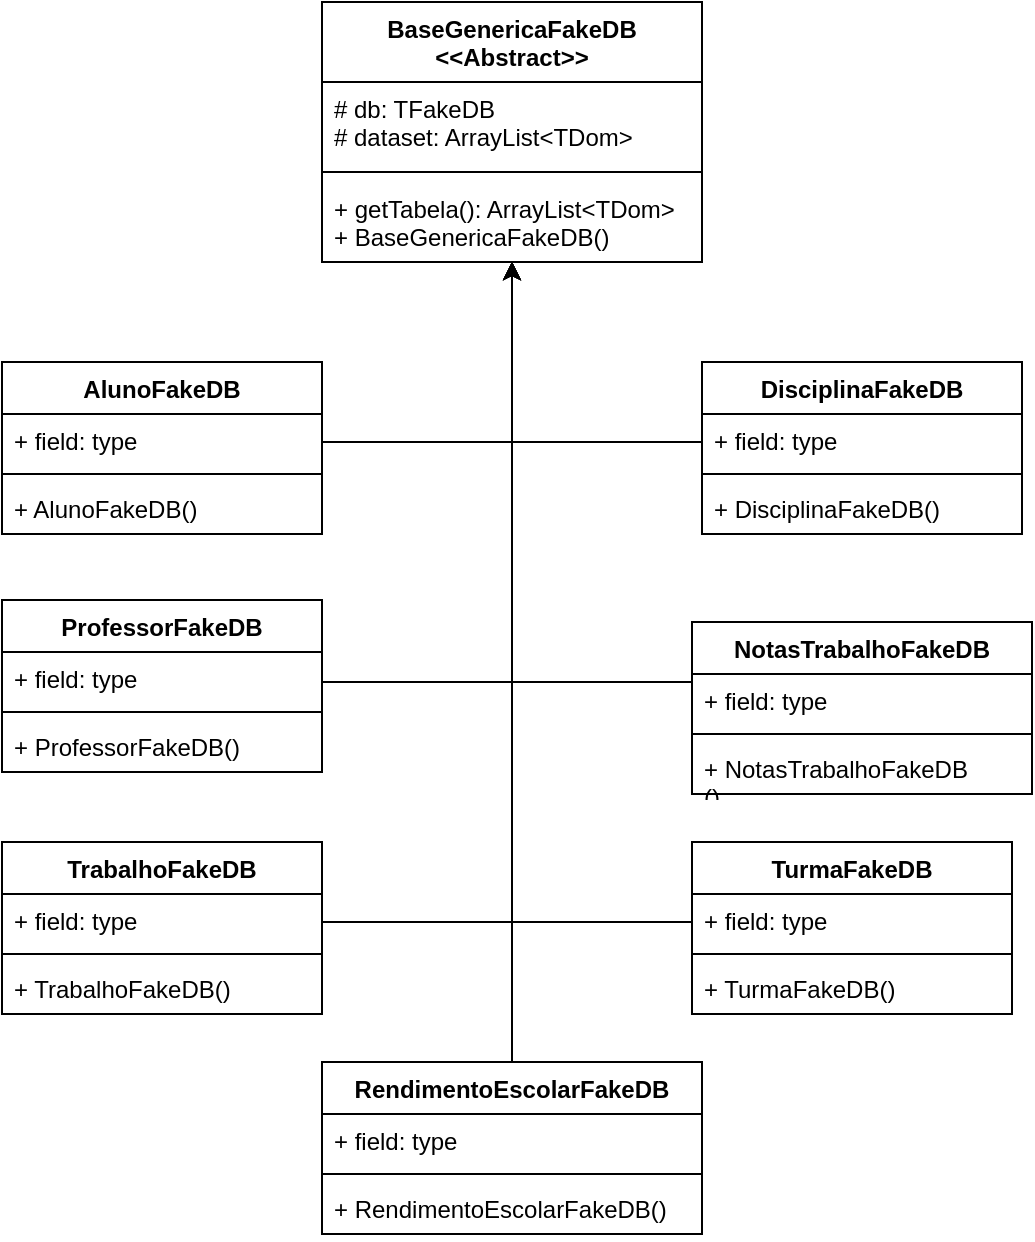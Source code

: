 <mxfile version="22.0.8" type="device">
  <diagram name="Página-1" id="2GB00iT4Wan9A1pcm2Sj">
    <mxGraphModel dx="1426" dy="751" grid="1" gridSize="10" guides="1" tooltips="1" connect="1" arrows="1" fold="1" page="1" pageScale="1" pageWidth="980" pageHeight="1390" math="0" shadow="0">
      <root>
        <mxCell id="0" />
        <mxCell id="1" parent="0" />
        <mxCell id="Z8cGdTL73N-1OXUmilTy-1" value="BaseGenericaFakeDB&lt;br&gt;&amp;lt;&amp;lt;Abstract&amp;gt;&amp;gt;" style="swimlane;fontStyle=1;align=center;verticalAlign=top;childLayout=stackLayout;horizontal=1;startSize=40;horizontalStack=0;resizeParent=1;resizeParentMax=0;resizeLast=0;collapsible=1;marginBottom=0;whiteSpace=wrap;html=1;" parent="1" vertex="1">
          <mxGeometry x="410" y="20" width="190" height="130" as="geometry" />
        </mxCell>
        <mxCell id="Z8cGdTL73N-1OXUmilTy-2" value="# db: TFakeDB&lt;br&gt;# dataset: ArrayList&amp;lt;TDom&amp;gt;" style="text;strokeColor=none;fillColor=none;align=left;verticalAlign=top;spacingLeft=4;spacingRight=4;overflow=hidden;rotatable=0;points=[[0,0.5],[1,0.5]];portConstraint=eastwest;whiteSpace=wrap;html=1;" parent="Z8cGdTL73N-1OXUmilTy-1" vertex="1">
          <mxGeometry y="40" width="190" height="40" as="geometry" />
        </mxCell>
        <mxCell id="Z8cGdTL73N-1OXUmilTy-3" value="" style="line;strokeWidth=1;fillColor=none;align=left;verticalAlign=middle;spacingTop=-1;spacingLeft=3;spacingRight=3;rotatable=0;labelPosition=right;points=[];portConstraint=eastwest;strokeColor=inherit;" parent="Z8cGdTL73N-1OXUmilTy-1" vertex="1">
          <mxGeometry y="80" width="190" height="10" as="geometry" />
        </mxCell>
        <mxCell id="Z8cGdTL73N-1OXUmilTy-4" value="+ getTabela(): ArrayList&amp;lt;TDom&amp;gt;&lt;br&gt;+ BaseGenericaFakeDB()" style="text;strokeColor=none;fillColor=none;align=left;verticalAlign=top;spacingLeft=4;spacingRight=4;overflow=hidden;rotatable=0;points=[[0,0.5],[1,0.5]];portConstraint=eastwest;whiteSpace=wrap;html=1;" parent="Z8cGdTL73N-1OXUmilTy-1" vertex="1">
          <mxGeometry y="90" width="190" height="40" as="geometry" />
        </mxCell>
        <mxCell id="Z8cGdTL73N-1OXUmilTy-5" style="edgeStyle=orthogonalEdgeStyle;rounded=0;orthogonalLoop=1;jettySize=auto;html=1;" parent="1" source="Z8cGdTL73N-1OXUmilTy-6" target="Z8cGdTL73N-1OXUmilTy-4" edge="1">
          <mxGeometry relative="1" as="geometry">
            <Array as="points">
              <mxPoint x="505" y="240" />
            </Array>
          </mxGeometry>
        </mxCell>
        <mxCell id="Z8cGdTL73N-1OXUmilTy-6" value="AlunoFakeDB" style="swimlane;fontStyle=1;align=center;verticalAlign=top;childLayout=stackLayout;horizontal=1;startSize=26;horizontalStack=0;resizeParent=1;resizeParentMax=0;resizeLast=0;collapsible=1;marginBottom=0;whiteSpace=wrap;html=1;" parent="1" vertex="1">
          <mxGeometry x="250" y="200" width="160" height="86" as="geometry" />
        </mxCell>
        <mxCell id="Z8cGdTL73N-1OXUmilTy-7" value="+ field: type" style="text;strokeColor=none;fillColor=none;align=left;verticalAlign=top;spacingLeft=4;spacingRight=4;overflow=hidden;rotatable=0;points=[[0,0.5],[1,0.5]];portConstraint=eastwest;whiteSpace=wrap;html=1;" parent="Z8cGdTL73N-1OXUmilTy-6" vertex="1">
          <mxGeometry y="26" width="160" height="26" as="geometry" />
        </mxCell>
        <mxCell id="Z8cGdTL73N-1OXUmilTy-8" value="" style="line;strokeWidth=1;fillColor=none;align=left;verticalAlign=middle;spacingTop=-1;spacingLeft=3;spacingRight=3;rotatable=0;labelPosition=right;points=[];portConstraint=eastwest;strokeColor=inherit;" parent="Z8cGdTL73N-1OXUmilTy-6" vertex="1">
          <mxGeometry y="52" width="160" height="8" as="geometry" />
        </mxCell>
        <mxCell id="Z8cGdTL73N-1OXUmilTy-9" value="+ AlunoFakeDB()" style="text;strokeColor=none;fillColor=none;align=left;verticalAlign=top;spacingLeft=4;spacingRight=4;overflow=hidden;rotatable=0;points=[[0,0.5],[1,0.5]];portConstraint=eastwest;whiteSpace=wrap;html=1;" parent="Z8cGdTL73N-1OXUmilTy-6" vertex="1">
          <mxGeometry y="60" width="160" height="26" as="geometry" />
        </mxCell>
        <mxCell id="Z8cGdTL73N-1OXUmilTy-10" value="ProfessorFakeDB" style="swimlane;fontStyle=1;align=center;verticalAlign=top;childLayout=stackLayout;horizontal=1;startSize=26;horizontalStack=0;resizeParent=1;resizeParentMax=0;resizeLast=0;collapsible=1;marginBottom=0;whiteSpace=wrap;html=1;" parent="1" vertex="1">
          <mxGeometry x="250" y="319" width="160" height="86" as="geometry" />
        </mxCell>
        <mxCell id="Z8cGdTL73N-1OXUmilTy-11" value="+ field: type" style="text;strokeColor=none;fillColor=none;align=left;verticalAlign=top;spacingLeft=4;spacingRight=4;overflow=hidden;rotatable=0;points=[[0,0.5],[1,0.5]];portConstraint=eastwest;whiteSpace=wrap;html=1;" parent="Z8cGdTL73N-1OXUmilTy-10" vertex="1">
          <mxGeometry y="26" width="160" height="26" as="geometry" />
        </mxCell>
        <mxCell id="Z8cGdTL73N-1OXUmilTy-12" value="" style="line;strokeWidth=1;fillColor=none;align=left;verticalAlign=middle;spacingTop=-1;spacingLeft=3;spacingRight=3;rotatable=0;labelPosition=right;points=[];portConstraint=eastwest;strokeColor=inherit;" parent="Z8cGdTL73N-1OXUmilTy-10" vertex="1">
          <mxGeometry y="52" width="160" height="8" as="geometry" />
        </mxCell>
        <mxCell id="Z8cGdTL73N-1OXUmilTy-13" value="+ ProfessorFakeDB()" style="text;strokeColor=none;fillColor=none;align=left;verticalAlign=top;spacingLeft=4;spacingRight=4;overflow=hidden;rotatable=0;points=[[0,0.5],[1,0.5]];portConstraint=eastwest;whiteSpace=wrap;html=1;" parent="Z8cGdTL73N-1OXUmilTy-10" vertex="1">
          <mxGeometry y="60" width="160" height="26" as="geometry" />
        </mxCell>
        <mxCell id="Z8cGdTL73N-1OXUmilTy-14" value="DisciplinaFakeDB" style="swimlane;fontStyle=1;align=center;verticalAlign=top;childLayout=stackLayout;horizontal=1;startSize=26;horizontalStack=0;resizeParent=1;resizeParentMax=0;resizeLast=0;collapsible=1;marginBottom=0;whiteSpace=wrap;html=1;" parent="1" vertex="1">
          <mxGeometry x="600" y="200" width="160" height="86" as="geometry" />
        </mxCell>
        <mxCell id="Z8cGdTL73N-1OXUmilTy-15" value="+ field: type" style="text;strokeColor=none;fillColor=none;align=left;verticalAlign=top;spacingLeft=4;spacingRight=4;overflow=hidden;rotatable=0;points=[[0,0.5],[1,0.5]];portConstraint=eastwest;whiteSpace=wrap;html=1;" parent="Z8cGdTL73N-1OXUmilTy-14" vertex="1">
          <mxGeometry y="26" width="160" height="26" as="geometry" />
        </mxCell>
        <mxCell id="Z8cGdTL73N-1OXUmilTy-16" value="" style="line;strokeWidth=1;fillColor=none;align=left;verticalAlign=middle;spacingTop=-1;spacingLeft=3;spacingRight=3;rotatable=0;labelPosition=right;points=[];portConstraint=eastwest;strokeColor=inherit;" parent="Z8cGdTL73N-1OXUmilTy-14" vertex="1">
          <mxGeometry y="52" width="160" height="8" as="geometry" />
        </mxCell>
        <mxCell id="Z8cGdTL73N-1OXUmilTy-17" value="+ DisciplinaFakeDB()" style="text;strokeColor=none;fillColor=none;align=left;verticalAlign=top;spacingLeft=4;spacingRight=4;overflow=hidden;rotatable=0;points=[[0,0.5],[1,0.5]];portConstraint=eastwest;whiteSpace=wrap;html=1;" parent="Z8cGdTL73N-1OXUmilTy-14" vertex="1">
          <mxGeometry y="60" width="160" height="26" as="geometry" />
        </mxCell>
        <mxCell id="Z8cGdTL73N-1OXUmilTy-18" style="edgeStyle=orthogonalEdgeStyle;rounded=0;orthogonalLoop=1;jettySize=auto;html=1;" parent="1" source="Z8cGdTL73N-1OXUmilTy-19" target="Z8cGdTL73N-1OXUmilTy-4" edge="1">
          <mxGeometry relative="1" as="geometry">
            <Array as="points">
              <mxPoint x="505" y="360" />
            </Array>
          </mxGeometry>
        </mxCell>
        <mxCell id="Z8cGdTL73N-1OXUmilTy-19" value="NotasTrabalhoFakeDB" style="swimlane;fontStyle=1;align=center;verticalAlign=top;childLayout=stackLayout;horizontal=1;startSize=26;horizontalStack=0;resizeParent=1;resizeParentMax=0;resizeLast=0;collapsible=1;marginBottom=0;whiteSpace=wrap;html=1;" parent="1" vertex="1">
          <mxGeometry x="595" y="330" width="170" height="86" as="geometry" />
        </mxCell>
        <mxCell id="Z8cGdTL73N-1OXUmilTy-20" value="+ field: type" style="text;strokeColor=none;fillColor=none;align=left;verticalAlign=top;spacingLeft=4;spacingRight=4;overflow=hidden;rotatable=0;points=[[0,0.5],[1,0.5]];portConstraint=eastwest;whiteSpace=wrap;html=1;" parent="Z8cGdTL73N-1OXUmilTy-19" vertex="1">
          <mxGeometry y="26" width="170" height="26" as="geometry" />
        </mxCell>
        <mxCell id="Z8cGdTL73N-1OXUmilTy-21" value="" style="line;strokeWidth=1;fillColor=none;align=left;verticalAlign=middle;spacingTop=-1;spacingLeft=3;spacingRight=3;rotatable=0;labelPosition=right;points=[];portConstraint=eastwest;strokeColor=inherit;" parent="Z8cGdTL73N-1OXUmilTy-19" vertex="1">
          <mxGeometry y="52" width="170" height="8" as="geometry" />
        </mxCell>
        <mxCell id="Z8cGdTL73N-1OXUmilTy-22" value="+ NotasTrabalhoFakeDB&lt;br&gt;()" style="text;strokeColor=none;fillColor=none;align=left;verticalAlign=top;spacingLeft=4;spacingRight=4;overflow=hidden;rotatable=0;points=[[0,0.5],[1,0.5]];portConstraint=eastwest;whiteSpace=wrap;html=1;" parent="Z8cGdTL73N-1OXUmilTy-19" vertex="1">
          <mxGeometry y="60" width="170" height="26" as="geometry" />
        </mxCell>
        <mxCell id="Z8cGdTL73N-1OXUmilTy-23" style="edgeStyle=orthogonalEdgeStyle;rounded=0;orthogonalLoop=1;jettySize=auto;html=1;" parent="1" source="Z8cGdTL73N-1OXUmilTy-24" target="Z8cGdTL73N-1OXUmilTy-4" edge="1">
          <mxGeometry relative="1" as="geometry">
            <Array as="points">
              <mxPoint x="505" y="500" />
              <mxPoint x="505" y="500" />
            </Array>
          </mxGeometry>
        </mxCell>
        <mxCell id="Z8cGdTL73N-1OXUmilTy-24" value="RendimentoEscolarFakeDB" style="swimlane;fontStyle=1;align=center;verticalAlign=top;childLayout=stackLayout;horizontal=1;startSize=26;horizontalStack=0;resizeParent=1;resizeParentMax=0;resizeLast=0;collapsible=1;marginBottom=0;whiteSpace=wrap;html=1;" parent="1" vertex="1">
          <mxGeometry x="410" y="550" width="190" height="86" as="geometry" />
        </mxCell>
        <mxCell id="Z8cGdTL73N-1OXUmilTy-25" value="+ field: type" style="text;strokeColor=none;fillColor=none;align=left;verticalAlign=top;spacingLeft=4;spacingRight=4;overflow=hidden;rotatable=0;points=[[0,0.5],[1,0.5]];portConstraint=eastwest;whiteSpace=wrap;html=1;" parent="Z8cGdTL73N-1OXUmilTy-24" vertex="1">
          <mxGeometry y="26" width="190" height="26" as="geometry" />
        </mxCell>
        <mxCell id="Z8cGdTL73N-1OXUmilTy-26" value="" style="line;strokeWidth=1;fillColor=none;align=left;verticalAlign=middle;spacingTop=-1;spacingLeft=3;spacingRight=3;rotatable=0;labelPosition=right;points=[];portConstraint=eastwest;strokeColor=inherit;" parent="Z8cGdTL73N-1OXUmilTy-24" vertex="1">
          <mxGeometry y="52" width="190" height="8" as="geometry" />
        </mxCell>
        <mxCell id="Z8cGdTL73N-1OXUmilTy-27" value="+ RendimentoEscolarFakeDB()" style="text;strokeColor=none;fillColor=none;align=left;verticalAlign=top;spacingLeft=4;spacingRight=4;overflow=hidden;rotatable=0;points=[[0,0.5],[1,0.5]];portConstraint=eastwest;whiteSpace=wrap;html=1;" parent="Z8cGdTL73N-1OXUmilTy-24" vertex="1">
          <mxGeometry y="60" width="190" height="26" as="geometry" />
        </mxCell>
        <mxCell id="Z8cGdTL73N-1OXUmilTy-28" value="" style="text;strokeColor=none;fillColor=none;align=left;verticalAlign=middle;spacingTop=-1;spacingLeft=4;spacingRight=4;rotatable=0;labelPosition=right;points=[];portConstraint=eastwest;" parent="1" vertex="1">
          <mxGeometry x="480" y="379" width="20" height="14" as="geometry" />
        </mxCell>
        <mxCell id="Z8cGdTL73N-1OXUmilTy-29" style="edgeStyle=orthogonalEdgeStyle;rounded=0;orthogonalLoop=1;jettySize=auto;html=1;" parent="1" source="Z8cGdTL73N-1OXUmilTy-30" target="Z8cGdTL73N-1OXUmilTy-4" edge="1">
          <mxGeometry relative="1" as="geometry">
            <Array as="points">
              <mxPoint x="505" y="480" />
            </Array>
          </mxGeometry>
        </mxCell>
        <mxCell id="Z8cGdTL73N-1OXUmilTy-30" value="TrabalhoFakeDB" style="swimlane;fontStyle=1;align=center;verticalAlign=top;childLayout=stackLayout;horizontal=1;startSize=26;horizontalStack=0;resizeParent=1;resizeParentMax=0;resizeLast=0;collapsible=1;marginBottom=0;whiteSpace=wrap;html=1;" parent="1" vertex="1">
          <mxGeometry x="250" y="440" width="160" height="86" as="geometry" />
        </mxCell>
        <mxCell id="Z8cGdTL73N-1OXUmilTy-31" value="+ field: type" style="text;strokeColor=none;fillColor=none;align=left;verticalAlign=top;spacingLeft=4;spacingRight=4;overflow=hidden;rotatable=0;points=[[0,0.5],[1,0.5]];portConstraint=eastwest;whiteSpace=wrap;html=1;" parent="Z8cGdTL73N-1OXUmilTy-30" vertex="1">
          <mxGeometry y="26" width="160" height="26" as="geometry" />
        </mxCell>
        <mxCell id="Z8cGdTL73N-1OXUmilTy-32" value="" style="line;strokeWidth=1;fillColor=none;align=left;verticalAlign=middle;spacingTop=-1;spacingLeft=3;spacingRight=3;rotatable=0;labelPosition=right;points=[];portConstraint=eastwest;strokeColor=inherit;" parent="Z8cGdTL73N-1OXUmilTy-30" vertex="1">
          <mxGeometry y="52" width="160" height="8" as="geometry" />
        </mxCell>
        <mxCell id="Z8cGdTL73N-1OXUmilTy-33" value="+ TrabalhoFakeDB()" style="text;strokeColor=none;fillColor=none;align=left;verticalAlign=top;spacingLeft=4;spacingRight=4;overflow=hidden;rotatable=0;points=[[0,0.5],[1,0.5]];portConstraint=eastwest;whiteSpace=wrap;html=1;" parent="Z8cGdTL73N-1OXUmilTy-30" vertex="1">
          <mxGeometry y="60" width="160" height="26" as="geometry" />
        </mxCell>
        <mxCell id="Z8cGdTL73N-1OXUmilTy-34" style="edgeStyle=orthogonalEdgeStyle;rounded=0;orthogonalLoop=1;jettySize=auto;html=1;" parent="1" source="Z8cGdTL73N-1OXUmilTy-35" target="Z8cGdTL73N-1OXUmilTy-4" edge="1">
          <mxGeometry relative="1" as="geometry">
            <Array as="points">
              <mxPoint x="505" y="480" />
            </Array>
          </mxGeometry>
        </mxCell>
        <mxCell id="Z8cGdTL73N-1OXUmilTy-35" value="TurmaFakeDB" style="swimlane;fontStyle=1;align=center;verticalAlign=top;childLayout=stackLayout;horizontal=1;startSize=26;horizontalStack=0;resizeParent=1;resizeParentMax=0;resizeLast=0;collapsible=1;marginBottom=0;whiteSpace=wrap;html=1;" parent="1" vertex="1">
          <mxGeometry x="595" y="440" width="160" height="86" as="geometry" />
        </mxCell>
        <mxCell id="Z8cGdTL73N-1OXUmilTy-36" value="+ field: type" style="text;strokeColor=none;fillColor=none;align=left;verticalAlign=top;spacingLeft=4;spacingRight=4;overflow=hidden;rotatable=0;points=[[0,0.5],[1,0.5]];portConstraint=eastwest;whiteSpace=wrap;html=1;" parent="Z8cGdTL73N-1OXUmilTy-35" vertex="1">
          <mxGeometry y="26" width="160" height="26" as="geometry" />
        </mxCell>
        <mxCell id="Z8cGdTL73N-1OXUmilTy-37" value="" style="line;strokeWidth=1;fillColor=none;align=left;verticalAlign=middle;spacingTop=-1;spacingLeft=3;spacingRight=3;rotatable=0;labelPosition=right;points=[];portConstraint=eastwest;strokeColor=inherit;" parent="Z8cGdTL73N-1OXUmilTy-35" vertex="1">
          <mxGeometry y="52" width="160" height="8" as="geometry" />
        </mxCell>
        <mxCell id="Z8cGdTL73N-1OXUmilTy-38" value="+ TurmaFakeDB()" style="text;strokeColor=none;fillColor=none;align=left;verticalAlign=top;spacingLeft=4;spacingRight=4;overflow=hidden;rotatable=0;points=[[0,0.5],[1,0.5]];portConstraint=eastwest;whiteSpace=wrap;html=1;" parent="Z8cGdTL73N-1OXUmilTy-35" vertex="1">
          <mxGeometry y="60" width="160" height="26" as="geometry" />
        </mxCell>
        <mxCell id="Z8cGdTL73N-1OXUmilTy-39" style="edgeStyle=orthogonalEdgeStyle;rounded=0;orthogonalLoop=1;jettySize=auto;html=1;" parent="1" source="Z8cGdTL73N-1OXUmilTy-15" target="Z8cGdTL73N-1OXUmilTy-4" edge="1">
          <mxGeometry relative="1" as="geometry">
            <Array as="points">
              <mxPoint x="505" y="240" />
            </Array>
          </mxGeometry>
        </mxCell>
        <mxCell id="Z8cGdTL73N-1OXUmilTy-40" style="edgeStyle=orthogonalEdgeStyle;rounded=0;orthogonalLoop=1;jettySize=auto;html=1;" parent="1" source="Z8cGdTL73N-1OXUmilTy-11" target="Z8cGdTL73N-1OXUmilTy-4" edge="1">
          <mxGeometry relative="1" as="geometry">
            <Array as="points">
              <mxPoint x="505" y="360" />
            </Array>
          </mxGeometry>
        </mxCell>
      </root>
    </mxGraphModel>
  </diagram>
</mxfile>
